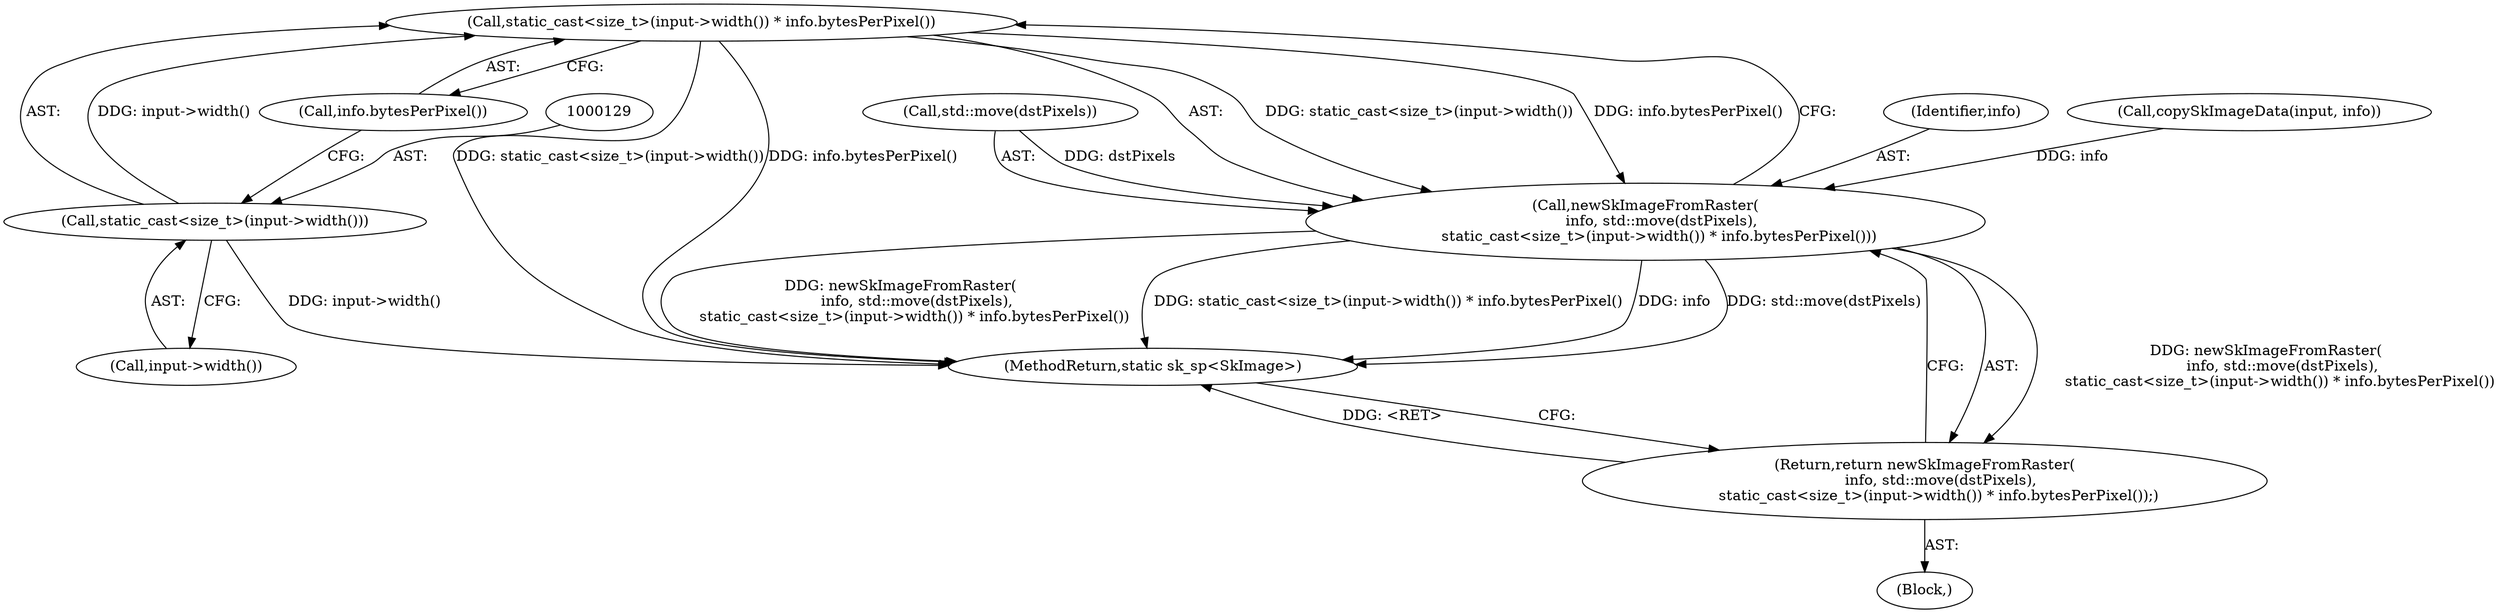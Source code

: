 digraph "1_Chrome_d59a4441697f6253e7dc3f7ae5caad6e5fd2c778_8@del" {
"1000127" [label="(Call,static_cast<size_t>(input->width()) * info.bytesPerPixel())"];
"1000128" [label="(Call,static_cast<size_t>(input->width()))"];
"1000123" [label="(Call,newSkImageFromRaster(\n       info, std::move(dstPixels),\n      static_cast<size_t>(input->width()) * info.bytesPerPixel()))"];
"1000122" [label="(Return,return newSkImageFromRaster(\n       info, std::move(dstPixels),\n      static_cast<size_t>(input->width()) * info.bytesPerPixel());)"];
"1000127" [label="(Call,static_cast<size_t>(input->width()) * info.bytesPerPixel())"];
"1000132" [label="(MethodReturn,static sk_sp<SkImage>)"];
"1000123" [label="(Call,newSkImageFromRaster(\n       info, std::move(dstPixels),\n      static_cast<size_t>(input->width()) * info.bytesPerPixel()))"];
"1000131" [label="(Call,info.bytesPerPixel())"];
"1000102" [label="(Block,)"];
"1000124" [label="(Identifier,info)"];
"1000114" [label="(Call,copySkImageData(input, info))"];
"1000128" [label="(Call,static_cast<size_t>(input->width()))"];
"1000125" [label="(Call,std::move(dstPixels))"];
"1000122" [label="(Return,return newSkImageFromRaster(\n       info, std::move(dstPixels),\n      static_cast<size_t>(input->width()) * info.bytesPerPixel());)"];
"1000130" [label="(Call,input->width())"];
"1000127" -> "1000123"  [label="AST: "];
"1000127" -> "1000131"  [label="CFG: "];
"1000128" -> "1000127"  [label="AST: "];
"1000131" -> "1000127"  [label="AST: "];
"1000123" -> "1000127"  [label="CFG: "];
"1000127" -> "1000132"  [label="DDG: static_cast<size_t>(input->width())"];
"1000127" -> "1000132"  [label="DDG: info.bytesPerPixel()"];
"1000127" -> "1000123"  [label="DDG: static_cast<size_t>(input->width())"];
"1000127" -> "1000123"  [label="DDG: info.bytesPerPixel()"];
"1000128" -> "1000127"  [label="DDG: input->width()"];
"1000128" -> "1000130"  [label="CFG: "];
"1000129" -> "1000128"  [label="AST: "];
"1000130" -> "1000128"  [label="AST: "];
"1000131" -> "1000128"  [label="CFG: "];
"1000128" -> "1000132"  [label="DDG: input->width()"];
"1000123" -> "1000122"  [label="AST: "];
"1000124" -> "1000123"  [label="AST: "];
"1000125" -> "1000123"  [label="AST: "];
"1000122" -> "1000123"  [label="CFG: "];
"1000123" -> "1000132"  [label="DDG: std::move(dstPixels)"];
"1000123" -> "1000132"  [label="DDG: newSkImageFromRaster(\n       info, std::move(dstPixels),\n      static_cast<size_t>(input->width()) * info.bytesPerPixel())"];
"1000123" -> "1000132"  [label="DDG: static_cast<size_t>(input->width()) * info.bytesPerPixel()"];
"1000123" -> "1000132"  [label="DDG: info"];
"1000123" -> "1000122"  [label="DDG: newSkImageFromRaster(\n       info, std::move(dstPixels),\n      static_cast<size_t>(input->width()) * info.bytesPerPixel())"];
"1000114" -> "1000123"  [label="DDG: info"];
"1000125" -> "1000123"  [label="DDG: dstPixels"];
"1000122" -> "1000102"  [label="AST: "];
"1000132" -> "1000122"  [label="CFG: "];
"1000122" -> "1000132"  [label="DDG: <RET>"];
}
